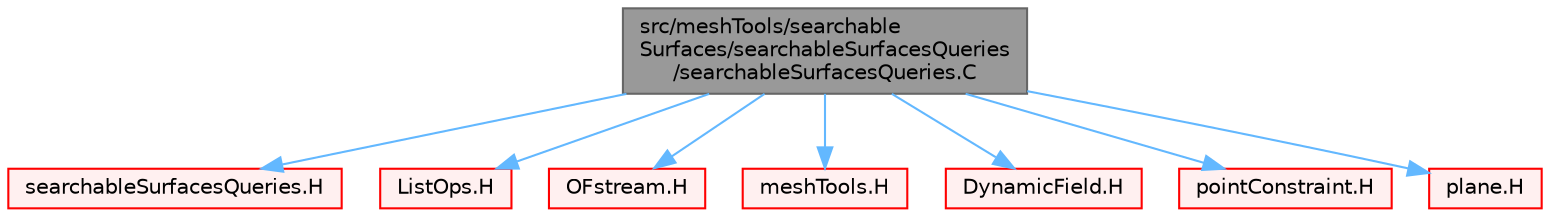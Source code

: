 digraph "src/meshTools/searchableSurfaces/searchableSurfacesQueries/searchableSurfacesQueries.C"
{
 // LATEX_PDF_SIZE
  bgcolor="transparent";
  edge [fontname=Helvetica,fontsize=10,labelfontname=Helvetica,labelfontsize=10];
  node [fontname=Helvetica,fontsize=10,shape=box,height=0.2,width=0.4];
  Node1 [id="Node000001",label="src/meshTools/searchable\lSurfaces/searchableSurfacesQueries\l/searchableSurfacesQueries.C",height=0.2,width=0.4,color="gray40", fillcolor="grey60", style="filled", fontcolor="black",tooltip=" "];
  Node1 -> Node2 [id="edge1_Node000001_Node000002",color="steelblue1",style="solid",tooltip=" "];
  Node2 [id="Node000002",label="searchableSurfacesQueries.H",height=0.2,width=0.4,color="red", fillcolor="#FFF0F0", style="filled",URL="$searchableSurfacesQueries_8H.html",tooltip=" "];
  Node1 -> Node140 [id="edge2_Node000001_Node000140",color="steelblue1",style="solid",tooltip=" "];
  Node140 [id="Node000140",label="ListOps.H",height=0.2,width=0.4,color="red", fillcolor="#FFF0F0", style="filled",URL="$ListOps_8H.html",tooltip="Various functions to operate on Lists."];
  Node1 -> Node238 [id="edge3_Node000001_Node000238",color="steelblue1",style="solid",tooltip=" "];
  Node238 [id="Node000238",label="OFstream.H",height=0.2,width=0.4,color="red", fillcolor="#FFF0F0", style="filled",URL="$OFstream_8H.html",tooltip=" "];
  Node1 -> Node241 [id="edge4_Node000001_Node000241",color="steelblue1",style="solid",tooltip=" "];
  Node241 [id="Node000241",label="meshTools.H",height=0.2,width=0.4,color="red", fillcolor="#FFF0F0", style="filled",URL="$meshTools_8H.html",tooltip=" "];
  Node1 -> Node252 [id="edge5_Node000001_Node000252",color="steelblue1",style="solid",tooltip=" "];
  Node252 [id="Node000252",label="DynamicField.H",height=0.2,width=0.4,color="red", fillcolor="#FFF0F0", style="filled",URL="$DynamicField_8H.html",tooltip=" "];
  Node1 -> Node254 [id="edge6_Node000001_Node000254",color="steelblue1",style="solid",tooltip=" "];
  Node254 [id="Node000254",label="pointConstraint.H",height=0.2,width=0.4,color="red", fillcolor="#FFF0F0", style="filled",URL="$pointConstraint_8H.html",tooltip=" "];
  Node1 -> Node258 [id="edge7_Node000001_Node000258",color="steelblue1",style="solid",tooltip=" "];
  Node258 [id="Node000258",label="plane.H",height=0.2,width=0.4,color="red", fillcolor="#FFF0F0", style="filled",URL="$plane_8H.html",tooltip=" "];
}
